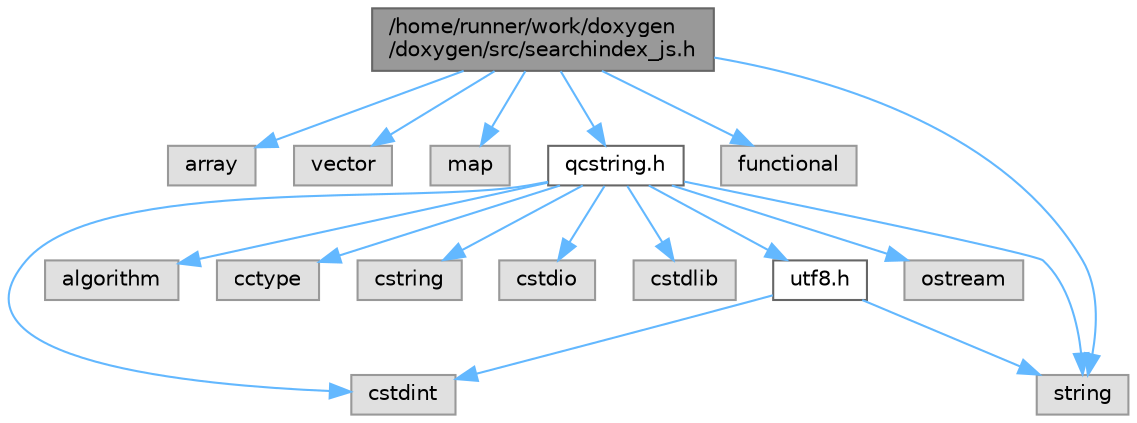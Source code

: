 digraph "/home/runner/work/doxygen/doxygen/src/searchindex_js.h"
{
 // INTERACTIVE_SVG=YES
 // LATEX_PDF_SIZE
  bgcolor="transparent";
  edge [fontname=Helvetica,fontsize=10,labelfontname=Helvetica,labelfontsize=10];
  node [fontname=Helvetica,fontsize=10,shape=box,height=0.2,width=0.4];
  Node1 [id="Node000001",label="/home/runner/work/doxygen\l/doxygen/src/searchindex_js.h",height=0.2,width=0.4,color="gray40", fillcolor="grey60", style="filled", fontcolor="black",tooltip="Javascript based search engine."];
  Node1 -> Node2 [id="edge1_Node000001_Node000002",color="steelblue1",style="solid"];
  Node2 [id="Node000002",label="array",height=0.2,width=0.4,color="grey60", fillcolor="#E0E0E0", style="filled"];
  Node1 -> Node3 [id="edge2_Node000001_Node000003",color="steelblue1",style="solid"];
  Node3 [id="Node000003",label="vector",height=0.2,width=0.4,color="grey60", fillcolor="#E0E0E0", style="filled"];
  Node1 -> Node4 [id="edge3_Node000001_Node000004",color="steelblue1",style="solid"];
  Node4 [id="Node000004",label="map",height=0.2,width=0.4,color="grey60", fillcolor="#E0E0E0", style="filled"];
  Node1 -> Node5 [id="edge4_Node000001_Node000005",color="steelblue1",style="solid"];
  Node5 [id="Node000005",label="string",height=0.2,width=0.4,color="grey60", fillcolor="#E0E0E0", style="filled"];
  Node1 -> Node6 [id="edge5_Node000001_Node000006",color="steelblue1",style="solid"];
  Node6 [id="Node000006",label="functional",height=0.2,width=0.4,color="grey60", fillcolor="#E0E0E0", style="filled"];
  Node1 -> Node7 [id="edge6_Node000001_Node000007",color="steelblue1",style="solid"];
  Node7 [id="Node000007",label="qcstring.h",height=0.2,width=0.4,color="grey40", fillcolor="white", style="filled",URL="$d7/d5c/qcstring_8h.html",tooltip=" "];
  Node7 -> Node5 [id="edge7_Node000007_Node000005",color="steelblue1",style="solid"];
  Node7 -> Node8 [id="edge8_Node000007_Node000008",color="steelblue1",style="solid"];
  Node8 [id="Node000008",label="algorithm",height=0.2,width=0.4,color="grey60", fillcolor="#E0E0E0", style="filled"];
  Node7 -> Node9 [id="edge9_Node000007_Node000009",color="steelblue1",style="solid"];
  Node9 [id="Node000009",label="cctype",height=0.2,width=0.4,color="grey60", fillcolor="#E0E0E0", style="filled"];
  Node7 -> Node10 [id="edge10_Node000007_Node000010",color="steelblue1",style="solid"];
  Node10 [id="Node000010",label="cstring",height=0.2,width=0.4,color="grey60", fillcolor="#E0E0E0", style="filled"];
  Node7 -> Node11 [id="edge11_Node000007_Node000011",color="steelblue1",style="solid"];
  Node11 [id="Node000011",label="cstdio",height=0.2,width=0.4,color="grey60", fillcolor="#E0E0E0", style="filled"];
  Node7 -> Node12 [id="edge12_Node000007_Node000012",color="steelblue1",style="solid"];
  Node12 [id="Node000012",label="cstdlib",height=0.2,width=0.4,color="grey60", fillcolor="#E0E0E0", style="filled"];
  Node7 -> Node13 [id="edge13_Node000007_Node000013",color="steelblue1",style="solid"];
  Node13 [id="Node000013",label="cstdint",height=0.2,width=0.4,color="grey60", fillcolor="#E0E0E0", style="filled"];
  Node7 -> Node14 [id="edge14_Node000007_Node000014",color="steelblue1",style="solid"];
  Node14 [id="Node000014",label="ostream",height=0.2,width=0.4,color="grey60", fillcolor="#E0E0E0", style="filled"];
  Node7 -> Node15 [id="edge15_Node000007_Node000015",color="steelblue1",style="solid"];
  Node15 [id="Node000015",label="utf8.h",height=0.2,width=0.4,color="grey40", fillcolor="white", style="filled",URL="$db/d7c/utf8_8h.html",tooltip="Various UTF8 related helper functions."];
  Node15 -> Node13 [id="edge16_Node000015_Node000013",color="steelblue1",style="solid"];
  Node15 -> Node5 [id="edge17_Node000015_Node000005",color="steelblue1",style="solid"];
}
